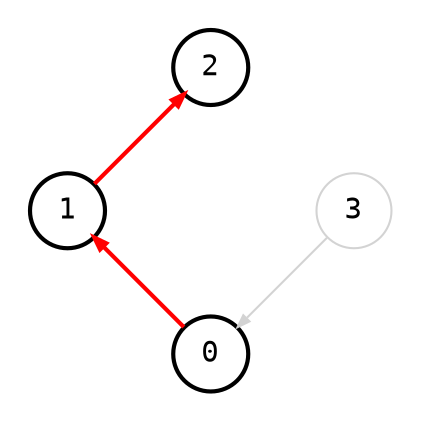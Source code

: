 digraph {
    node [shape=circle, fontname="monospace"];
    edge [arrowsize=0.6, fontname="monospace"];
    layout=circo;
    pad=0.2;

    0, 1, 2 [style=bold];
    3 [color=lightgray];

    0 -> 1 [style=bold, color=red];
    1 -> 2 [style=bold, color=red];
    2 -> 3 [style=invis];
    3 -> 0 [color=lightgray];
}